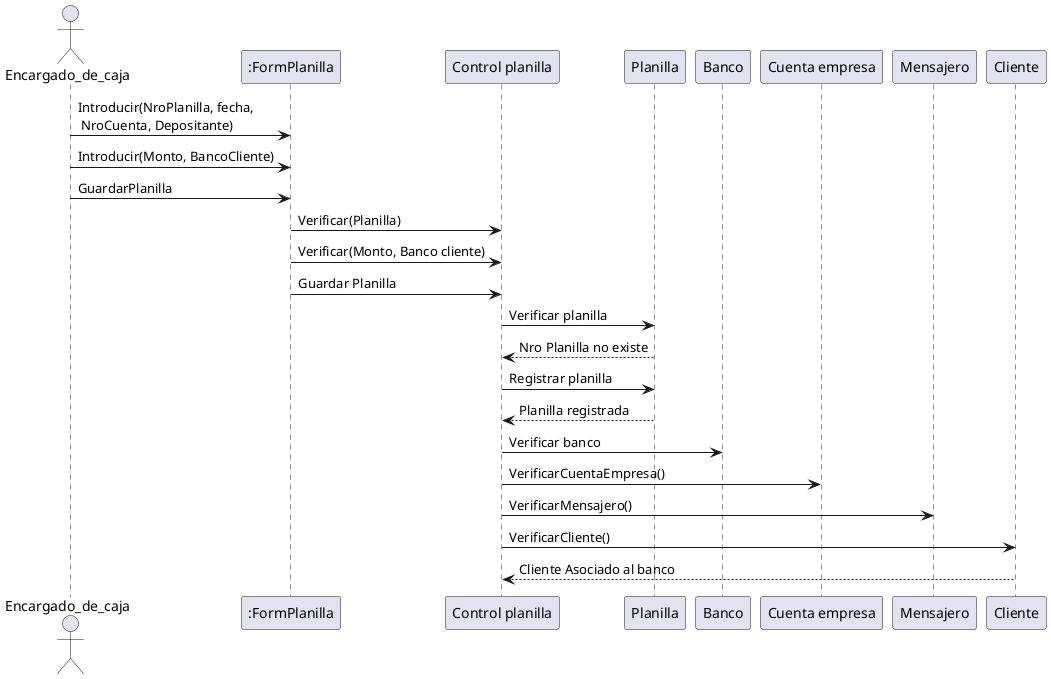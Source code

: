 @startuml 7. Realizar planilla

actor Encargado_de_caja

Encargado_de_caja -> ":FormPlanilla": Introducir(NroPlanilla, fecha, \n NroCuenta, Depositante)
Encargado_de_caja -> ":FormPlanilla": Introducir(Monto, BancoCliente)
Encargado_de_caja -> ":FormPlanilla": GuardarPlanilla

":FormPlanilla" -> "Control planilla": Verificar(Planilla)

":FormPlanilla" -> "Control planilla": Verificar(Monto, Banco cliente)

":FormPlanilla" -> "Control planilla": Guardar Planilla

"Control planilla" -> "Planilla": Verificar planilla
"Planilla" --> "Control planilla": Nro Planilla no existe
"Control planilla" -> "Planilla": Registrar planilla
"Planilla" --> "Control planilla": Planilla registrada

"Control planilla" -> "Banco": Verificar banco
"Control planilla" -> "Cuenta empresa": VerificarCuentaEmpresa()
"Control planilla" -> "Mensajero": VerificarMensajero()
"Control planilla" -> "Cliente": VerificarCliente()
"Cliente" --> "Control planilla": Cliente Asociado al banco









@enduml
